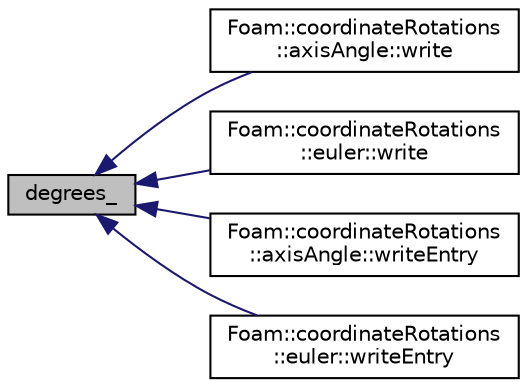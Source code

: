 digraph "degrees_"
{
  bgcolor="transparent";
  edge [fontname="Helvetica",fontsize="10",labelfontname="Helvetica",labelfontsize="10"];
  node [fontname="Helvetica",fontsize="10",shape=record];
  rankdir="LR";
  Node1 [label="degrees_",height=0.2,width=0.4,color="black", fillcolor="grey75", style="filled" fontcolor="black"];
  Node1 -> Node2 [dir="back",color="midnightblue",fontsize="10",style="solid",fontname="Helvetica"];
  Node2 [label="Foam::coordinateRotations\l::axisAngle::write",height=0.2,width=0.4,color="black",URL="$classFoam_1_1coordinateRotations_1_1axisAngle.html#a4bc86b48333705e13add9de0db8eebd3",tooltip="Write information. "];
  Node1 -> Node3 [dir="back",color="midnightblue",fontsize="10",style="solid",fontname="Helvetica"];
  Node3 [label="Foam::coordinateRotations\l::euler::write",height=0.2,width=0.4,color="black",URL="$classFoam_1_1coordinateRotations_1_1euler.html#a4bc86b48333705e13add9de0db8eebd3",tooltip="Write information. "];
  Node1 -> Node4 [dir="back",color="midnightblue",fontsize="10",style="solid",fontname="Helvetica"];
  Node4 [label="Foam::coordinateRotations\l::axisAngle::writeEntry",height=0.2,width=0.4,color="black",URL="$classFoam_1_1coordinateRotations_1_1axisAngle.html#a37ca48bb95f2d19dd4468d303314fe3c",tooltip="Write dictionary entry. "];
  Node1 -> Node5 [dir="back",color="midnightblue",fontsize="10",style="solid",fontname="Helvetica"];
  Node5 [label="Foam::coordinateRotations\l::euler::writeEntry",height=0.2,width=0.4,color="black",URL="$classFoam_1_1coordinateRotations_1_1euler.html#a37ca48bb95f2d19dd4468d303314fe3c",tooltip="Write dictionary entry. "];
}
